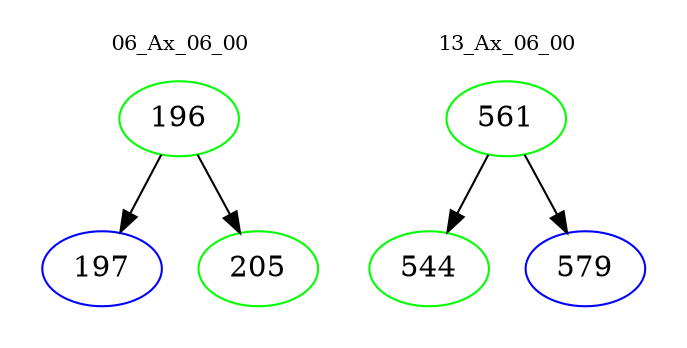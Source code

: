 digraph{
subgraph cluster_0 {
color = white
label = "06_Ax_06_00";
fontsize=10;
T0_196 [label="196", color="green"]
T0_196 -> T0_197 [color="black"]
T0_197 [label="197", color="blue"]
T0_196 -> T0_205 [color="black"]
T0_205 [label="205", color="green"]
}
subgraph cluster_1 {
color = white
label = "13_Ax_06_00";
fontsize=10;
T1_561 [label="561", color="green"]
T1_561 -> T1_544 [color="black"]
T1_544 [label="544", color="green"]
T1_561 -> T1_579 [color="black"]
T1_579 [label="579", color="blue"]
}
}
